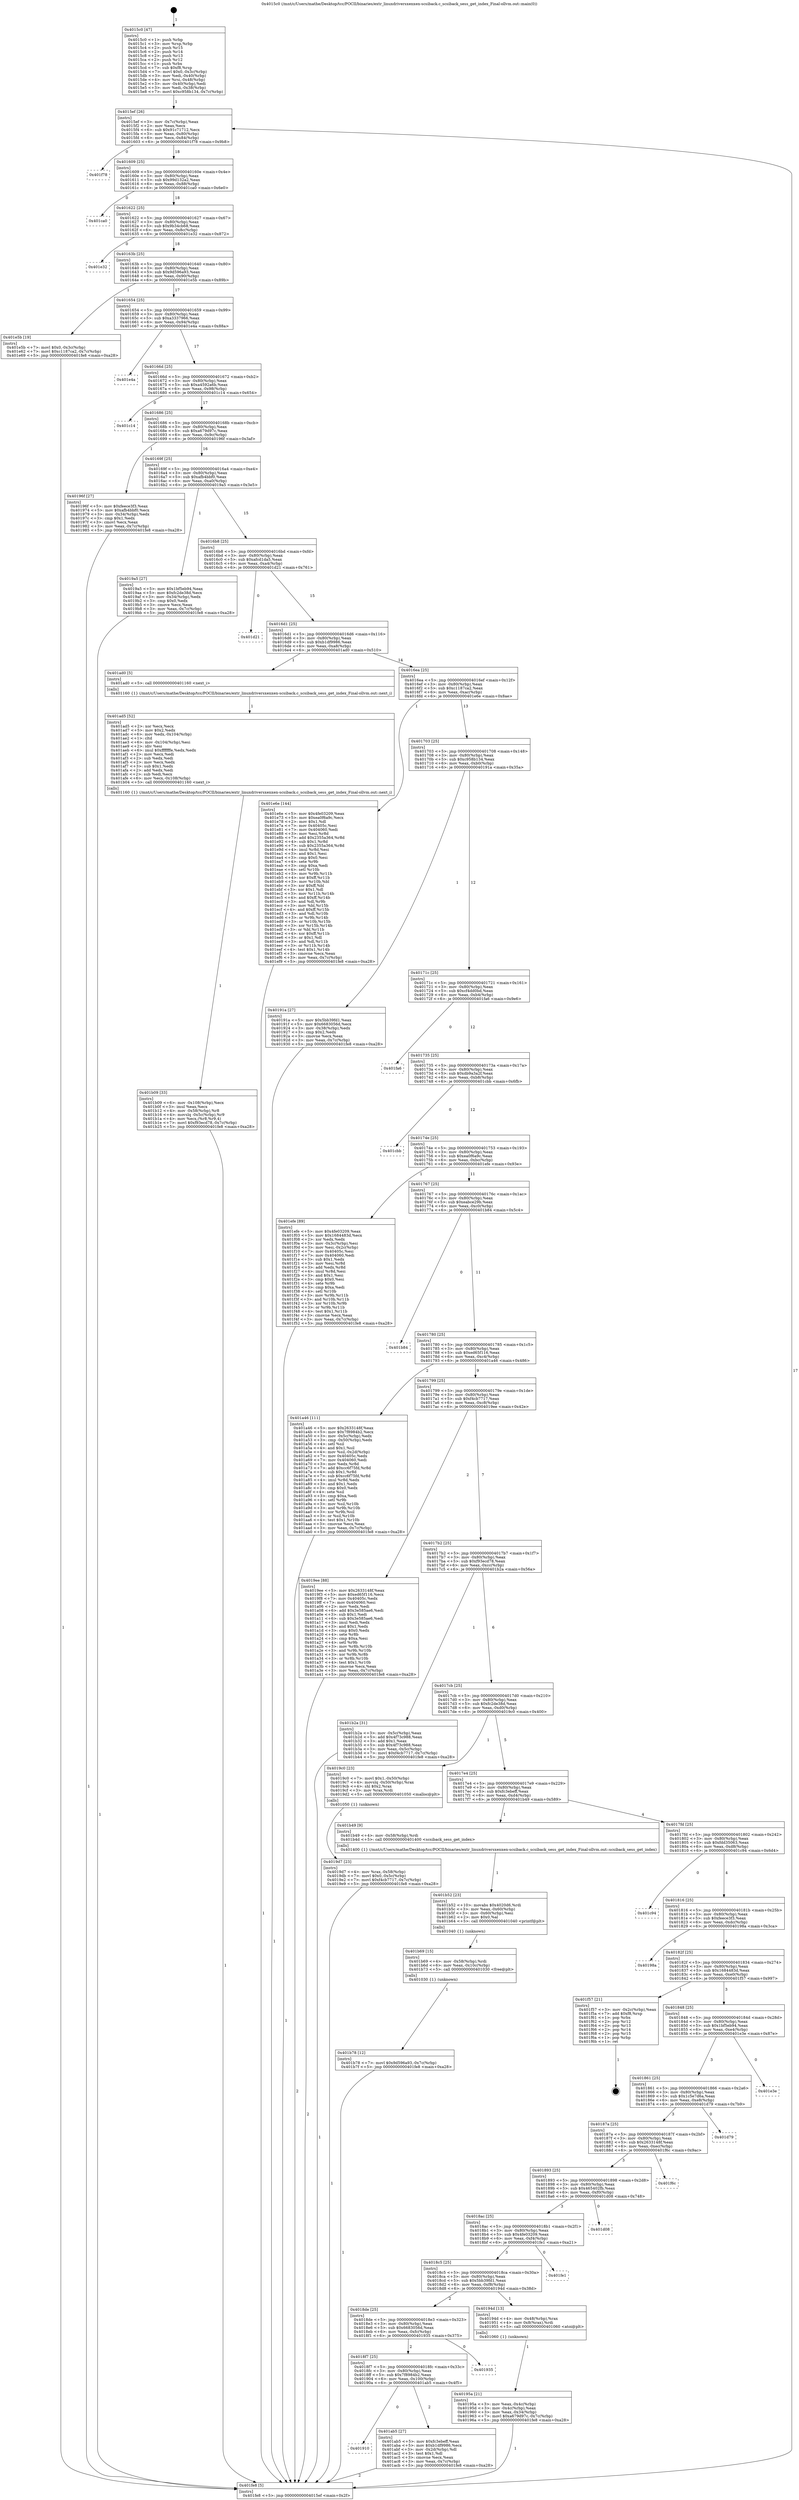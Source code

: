 digraph "0x4015c0" {
  label = "0x4015c0 (/mnt/c/Users/mathe/Desktop/tcc/POCII/binaries/extr_linuxdriversxenxen-scsiback.c_scsiback_sess_get_index_Final-ollvm.out::main(0))"
  labelloc = "t"
  node[shape=record]

  Entry [label="",width=0.3,height=0.3,shape=circle,fillcolor=black,style=filled]
  "0x4015ef" [label="{
     0x4015ef [26]\l
     | [instrs]\l
     &nbsp;&nbsp;0x4015ef \<+3\>: mov -0x7c(%rbp),%eax\l
     &nbsp;&nbsp;0x4015f2 \<+2\>: mov %eax,%ecx\l
     &nbsp;&nbsp;0x4015f4 \<+6\>: sub $0x91c71712,%ecx\l
     &nbsp;&nbsp;0x4015fa \<+3\>: mov %eax,-0x80(%rbp)\l
     &nbsp;&nbsp;0x4015fd \<+6\>: mov %ecx,-0x84(%rbp)\l
     &nbsp;&nbsp;0x401603 \<+6\>: je 0000000000401f78 \<main+0x9b8\>\l
  }"]
  "0x401f78" [label="{
     0x401f78\l
  }", style=dashed]
  "0x401609" [label="{
     0x401609 [25]\l
     | [instrs]\l
     &nbsp;&nbsp;0x401609 \<+5\>: jmp 000000000040160e \<main+0x4e\>\l
     &nbsp;&nbsp;0x40160e \<+3\>: mov -0x80(%rbp),%eax\l
     &nbsp;&nbsp;0x401611 \<+5\>: sub $0x99d132a2,%eax\l
     &nbsp;&nbsp;0x401616 \<+6\>: mov %eax,-0x88(%rbp)\l
     &nbsp;&nbsp;0x40161c \<+6\>: je 0000000000401ca0 \<main+0x6e0\>\l
  }"]
  Exit [label="",width=0.3,height=0.3,shape=circle,fillcolor=black,style=filled,peripheries=2]
  "0x401ca0" [label="{
     0x401ca0\l
  }", style=dashed]
  "0x401622" [label="{
     0x401622 [25]\l
     | [instrs]\l
     &nbsp;&nbsp;0x401622 \<+5\>: jmp 0000000000401627 \<main+0x67\>\l
     &nbsp;&nbsp;0x401627 \<+3\>: mov -0x80(%rbp),%eax\l
     &nbsp;&nbsp;0x40162a \<+5\>: sub $0x9b34cb68,%eax\l
     &nbsp;&nbsp;0x40162f \<+6\>: mov %eax,-0x8c(%rbp)\l
     &nbsp;&nbsp;0x401635 \<+6\>: je 0000000000401e32 \<main+0x872\>\l
  }"]
  "0x401b78" [label="{
     0x401b78 [12]\l
     | [instrs]\l
     &nbsp;&nbsp;0x401b78 \<+7\>: movl $0x9d596a93,-0x7c(%rbp)\l
     &nbsp;&nbsp;0x401b7f \<+5\>: jmp 0000000000401fe8 \<main+0xa28\>\l
  }"]
  "0x401e32" [label="{
     0x401e32\l
  }", style=dashed]
  "0x40163b" [label="{
     0x40163b [25]\l
     | [instrs]\l
     &nbsp;&nbsp;0x40163b \<+5\>: jmp 0000000000401640 \<main+0x80\>\l
     &nbsp;&nbsp;0x401640 \<+3\>: mov -0x80(%rbp),%eax\l
     &nbsp;&nbsp;0x401643 \<+5\>: sub $0x9d596a93,%eax\l
     &nbsp;&nbsp;0x401648 \<+6\>: mov %eax,-0x90(%rbp)\l
     &nbsp;&nbsp;0x40164e \<+6\>: je 0000000000401e5b \<main+0x89b\>\l
  }"]
  "0x401b69" [label="{
     0x401b69 [15]\l
     | [instrs]\l
     &nbsp;&nbsp;0x401b69 \<+4\>: mov -0x58(%rbp),%rdi\l
     &nbsp;&nbsp;0x401b6d \<+6\>: mov %eax,-0x10c(%rbp)\l
     &nbsp;&nbsp;0x401b73 \<+5\>: call 0000000000401030 \<free@plt\>\l
     | [calls]\l
     &nbsp;&nbsp;0x401030 \{1\} (unknown)\l
  }"]
  "0x401e5b" [label="{
     0x401e5b [19]\l
     | [instrs]\l
     &nbsp;&nbsp;0x401e5b \<+7\>: movl $0x0,-0x3c(%rbp)\l
     &nbsp;&nbsp;0x401e62 \<+7\>: movl $0xc1187ca2,-0x7c(%rbp)\l
     &nbsp;&nbsp;0x401e69 \<+5\>: jmp 0000000000401fe8 \<main+0xa28\>\l
  }"]
  "0x401654" [label="{
     0x401654 [25]\l
     | [instrs]\l
     &nbsp;&nbsp;0x401654 \<+5\>: jmp 0000000000401659 \<main+0x99\>\l
     &nbsp;&nbsp;0x401659 \<+3\>: mov -0x80(%rbp),%eax\l
     &nbsp;&nbsp;0x40165c \<+5\>: sub $0xa3337966,%eax\l
     &nbsp;&nbsp;0x401661 \<+6\>: mov %eax,-0x94(%rbp)\l
     &nbsp;&nbsp;0x401667 \<+6\>: je 0000000000401e4a \<main+0x88a\>\l
  }"]
  "0x401b52" [label="{
     0x401b52 [23]\l
     | [instrs]\l
     &nbsp;&nbsp;0x401b52 \<+10\>: movabs $0x4020d6,%rdi\l
     &nbsp;&nbsp;0x401b5c \<+3\>: mov %eax,-0x60(%rbp)\l
     &nbsp;&nbsp;0x401b5f \<+3\>: mov -0x60(%rbp),%esi\l
     &nbsp;&nbsp;0x401b62 \<+2\>: mov $0x0,%al\l
     &nbsp;&nbsp;0x401b64 \<+5\>: call 0000000000401040 \<printf@plt\>\l
     | [calls]\l
     &nbsp;&nbsp;0x401040 \{1\} (unknown)\l
  }"]
  "0x401e4a" [label="{
     0x401e4a\l
  }", style=dashed]
  "0x40166d" [label="{
     0x40166d [25]\l
     | [instrs]\l
     &nbsp;&nbsp;0x40166d \<+5\>: jmp 0000000000401672 \<main+0xb2\>\l
     &nbsp;&nbsp;0x401672 \<+3\>: mov -0x80(%rbp),%eax\l
     &nbsp;&nbsp;0x401675 \<+5\>: sub $0xa4592a6b,%eax\l
     &nbsp;&nbsp;0x40167a \<+6\>: mov %eax,-0x98(%rbp)\l
     &nbsp;&nbsp;0x401680 \<+6\>: je 0000000000401c14 \<main+0x654\>\l
  }"]
  "0x401b09" [label="{
     0x401b09 [33]\l
     | [instrs]\l
     &nbsp;&nbsp;0x401b09 \<+6\>: mov -0x108(%rbp),%ecx\l
     &nbsp;&nbsp;0x401b0f \<+3\>: imul %eax,%ecx\l
     &nbsp;&nbsp;0x401b12 \<+4\>: mov -0x58(%rbp),%r8\l
     &nbsp;&nbsp;0x401b16 \<+4\>: movslq -0x5c(%rbp),%r9\l
     &nbsp;&nbsp;0x401b1a \<+4\>: mov %ecx,(%r8,%r9,4)\l
     &nbsp;&nbsp;0x401b1e \<+7\>: movl $0xf93ecd78,-0x7c(%rbp)\l
     &nbsp;&nbsp;0x401b25 \<+5\>: jmp 0000000000401fe8 \<main+0xa28\>\l
  }"]
  "0x401c14" [label="{
     0x401c14\l
  }", style=dashed]
  "0x401686" [label="{
     0x401686 [25]\l
     | [instrs]\l
     &nbsp;&nbsp;0x401686 \<+5\>: jmp 000000000040168b \<main+0xcb\>\l
     &nbsp;&nbsp;0x40168b \<+3\>: mov -0x80(%rbp),%eax\l
     &nbsp;&nbsp;0x40168e \<+5\>: sub $0xa679d97c,%eax\l
     &nbsp;&nbsp;0x401693 \<+6\>: mov %eax,-0x9c(%rbp)\l
     &nbsp;&nbsp;0x401699 \<+6\>: je 000000000040196f \<main+0x3af\>\l
  }"]
  "0x401ad5" [label="{
     0x401ad5 [52]\l
     | [instrs]\l
     &nbsp;&nbsp;0x401ad5 \<+2\>: xor %ecx,%ecx\l
     &nbsp;&nbsp;0x401ad7 \<+5\>: mov $0x2,%edx\l
     &nbsp;&nbsp;0x401adc \<+6\>: mov %edx,-0x104(%rbp)\l
     &nbsp;&nbsp;0x401ae2 \<+1\>: cltd\l
     &nbsp;&nbsp;0x401ae3 \<+6\>: mov -0x104(%rbp),%esi\l
     &nbsp;&nbsp;0x401ae9 \<+2\>: idiv %esi\l
     &nbsp;&nbsp;0x401aeb \<+6\>: imul $0xfffffffe,%edx,%edx\l
     &nbsp;&nbsp;0x401af1 \<+2\>: mov %ecx,%edi\l
     &nbsp;&nbsp;0x401af3 \<+2\>: sub %edx,%edi\l
     &nbsp;&nbsp;0x401af5 \<+2\>: mov %ecx,%edx\l
     &nbsp;&nbsp;0x401af7 \<+3\>: sub $0x1,%edx\l
     &nbsp;&nbsp;0x401afa \<+2\>: add %edx,%edi\l
     &nbsp;&nbsp;0x401afc \<+2\>: sub %edi,%ecx\l
     &nbsp;&nbsp;0x401afe \<+6\>: mov %ecx,-0x108(%rbp)\l
     &nbsp;&nbsp;0x401b04 \<+5\>: call 0000000000401160 \<next_i\>\l
     | [calls]\l
     &nbsp;&nbsp;0x401160 \{1\} (/mnt/c/Users/mathe/Desktop/tcc/POCII/binaries/extr_linuxdriversxenxen-scsiback.c_scsiback_sess_get_index_Final-ollvm.out::next_i)\l
  }"]
  "0x40196f" [label="{
     0x40196f [27]\l
     | [instrs]\l
     &nbsp;&nbsp;0x40196f \<+5\>: mov $0xfeece3f3,%eax\l
     &nbsp;&nbsp;0x401974 \<+5\>: mov $0xafb4bbf0,%ecx\l
     &nbsp;&nbsp;0x401979 \<+3\>: mov -0x34(%rbp),%edx\l
     &nbsp;&nbsp;0x40197c \<+3\>: cmp $0x1,%edx\l
     &nbsp;&nbsp;0x40197f \<+3\>: cmovl %ecx,%eax\l
     &nbsp;&nbsp;0x401982 \<+3\>: mov %eax,-0x7c(%rbp)\l
     &nbsp;&nbsp;0x401985 \<+5\>: jmp 0000000000401fe8 \<main+0xa28\>\l
  }"]
  "0x40169f" [label="{
     0x40169f [25]\l
     | [instrs]\l
     &nbsp;&nbsp;0x40169f \<+5\>: jmp 00000000004016a4 \<main+0xe4\>\l
     &nbsp;&nbsp;0x4016a4 \<+3\>: mov -0x80(%rbp),%eax\l
     &nbsp;&nbsp;0x4016a7 \<+5\>: sub $0xafb4bbf0,%eax\l
     &nbsp;&nbsp;0x4016ac \<+6\>: mov %eax,-0xa0(%rbp)\l
     &nbsp;&nbsp;0x4016b2 \<+6\>: je 00000000004019a5 \<main+0x3e5\>\l
  }"]
  "0x401910" [label="{
     0x401910\l
  }", style=dashed]
  "0x4019a5" [label="{
     0x4019a5 [27]\l
     | [instrs]\l
     &nbsp;&nbsp;0x4019a5 \<+5\>: mov $0x1bf5eb94,%eax\l
     &nbsp;&nbsp;0x4019aa \<+5\>: mov $0xfc2de38d,%ecx\l
     &nbsp;&nbsp;0x4019af \<+3\>: mov -0x34(%rbp),%edx\l
     &nbsp;&nbsp;0x4019b2 \<+3\>: cmp $0x0,%edx\l
     &nbsp;&nbsp;0x4019b5 \<+3\>: cmove %ecx,%eax\l
     &nbsp;&nbsp;0x4019b8 \<+3\>: mov %eax,-0x7c(%rbp)\l
     &nbsp;&nbsp;0x4019bb \<+5\>: jmp 0000000000401fe8 \<main+0xa28\>\l
  }"]
  "0x4016b8" [label="{
     0x4016b8 [25]\l
     | [instrs]\l
     &nbsp;&nbsp;0x4016b8 \<+5\>: jmp 00000000004016bd \<main+0xfd\>\l
     &nbsp;&nbsp;0x4016bd \<+3\>: mov -0x80(%rbp),%eax\l
     &nbsp;&nbsp;0x4016c0 \<+5\>: sub $0xafcd1da5,%eax\l
     &nbsp;&nbsp;0x4016c5 \<+6\>: mov %eax,-0xa4(%rbp)\l
     &nbsp;&nbsp;0x4016cb \<+6\>: je 0000000000401d21 \<main+0x761\>\l
  }"]
  "0x401ab5" [label="{
     0x401ab5 [27]\l
     | [instrs]\l
     &nbsp;&nbsp;0x401ab5 \<+5\>: mov $0xfc3ebeff,%eax\l
     &nbsp;&nbsp;0x401aba \<+5\>: mov $0xb1df9986,%ecx\l
     &nbsp;&nbsp;0x401abf \<+3\>: mov -0x2d(%rbp),%dl\l
     &nbsp;&nbsp;0x401ac2 \<+3\>: test $0x1,%dl\l
     &nbsp;&nbsp;0x401ac5 \<+3\>: cmovne %ecx,%eax\l
     &nbsp;&nbsp;0x401ac8 \<+3\>: mov %eax,-0x7c(%rbp)\l
     &nbsp;&nbsp;0x401acb \<+5\>: jmp 0000000000401fe8 \<main+0xa28\>\l
  }"]
  "0x401d21" [label="{
     0x401d21\l
  }", style=dashed]
  "0x4016d1" [label="{
     0x4016d1 [25]\l
     | [instrs]\l
     &nbsp;&nbsp;0x4016d1 \<+5\>: jmp 00000000004016d6 \<main+0x116\>\l
     &nbsp;&nbsp;0x4016d6 \<+3\>: mov -0x80(%rbp),%eax\l
     &nbsp;&nbsp;0x4016d9 \<+5\>: sub $0xb1df9986,%eax\l
     &nbsp;&nbsp;0x4016de \<+6\>: mov %eax,-0xa8(%rbp)\l
     &nbsp;&nbsp;0x4016e4 \<+6\>: je 0000000000401ad0 \<main+0x510\>\l
  }"]
  "0x4018f7" [label="{
     0x4018f7 [25]\l
     | [instrs]\l
     &nbsp;&nbsp;0x4018f7 \<+5\>: jmp 00000000004018fc \<main+0x33c\>\l
     &nbsp;&nbsp;0x4018fc \<+3\>: mov -0x80(%rbp),%eax\l
     &nbsp;&nbsp;0x4018ff \<+5\>: sub $0x7f8984b2,%eax\l
     &nbsp;&nbsp;0x401904 \<+6\>: mov %eax,-0x100(%rbp)\l
     &nbsp;&nbsp;0x40190a \<+6\>: je 0000000000401ab5 \<main+0x4f5\>\l
  }"]
  "0x401ad0" [label="{
     0x401ad0 [5]\l
     | [instrs]\l
     &nbsp;&nbsp;0x401ad0 \<+5\>: call 0000000000401160 \<next_i\>\l
     | [calls]\l
     &nbsp;&nbsp;0x401160 \{1\} (/mnt/c/Users/mathe/Desktop/tcc/POCII/binaries/extr_linuxdriversxenxen-scsiback.c_scsiback_sess_get_index_Final-ollvm.out::next_i)\l
  }"]
  "0x4016ea" [label="{
     0x4016ea [25]\l
     | [instrs]\l
     &nbsp;&nbsp;0x4016ea \<+5\>: jmp 00000000004016ef \<main+0x12f\>\l
     &nbsp;&nbsp;0x4016ef \<+3\>: mov -0x80(%rbp),%eax\l
     &nbsp;&nbsp;0x4016f2 \<+5\>: sub $0xc1187ca2,%eax\l
     &nbsp;&nbsp;0x4016f7 \<+6\>: mov %eax,-0xac(%rbp)\l
     &nbsp;&nbsp;0x4016fd \<+6\>: je 0000000000401e6e \<main+0x8ae\>\l
  }"]
  "0x401935" [label="{
     0x401935\l
  }", style=dashed]
  "0x401e6e" [label="{
     0x401e6e [144]\l
     | [instrs]\l
     &nbsp;&nbsp;0x401e6e \<+5\>: mov $0x4fe03209,%eax\l
     &nbsp;&nbsp;0x401e73 \<+5\>: mov $0xea0f6a9c,%ecx\l
     &nbsp;&nbsp;0x401e78 \<+2\>: mov $0x1,%dl\l
     &nbsp;&nbsp;0x401e7a \<+7\>: mov 0x40405c,%esi\l
     &nbsp;&nbsp;0x401e81 \<+7\>: mov 0x404060,%edi\l
     &nbsp;&nbsp;0x401e88 \<+3\>: mov %esi,%r8d\l
     &nbsp;&nbsp;0x401e8b \<+7\>: add $0x2355a364,%r8d\l
     &nbsp;&nbsp;0x401e92 \<+4\>: sub $0x1,%r8d\l
     &nbsp;&nbsp;0x401e96 \<+7\>: sub $0x2355a364,%r8d\l
     &nbsp;&nbsp;0x401e9d \<+4\>: imul %r8d,%esi\l
     &nbsp;&nbsp;0x401ea1 \<+3\>: and $0x1,%esi\l
     &nbsp;&nbsp;0x401ea4 \<+3\>: cmp $0x0,%esi\l
     &nbsp;&nbsp;0x401ea7 \<+4\>: sete %r9b\l
     &nbsp;&nbsp;0x401eab \<+3\>: cmp $0xa,%edi\l
     &nbsp;&nbsp;0x401eae \<+4\>: setl %r10b\l
     &nbsp;&nbsp;0x401eb2 \<+3\>: mov %r9b,%r11b\l
     &nbsp;&nbsp;0x401eb5 \<+4\>: xor $0xff,%r11b\l
     &nbsp;&nbsp;0x401eb9 \<+3\>: mov %r10b,%bl\l
     &nbsp;&nbsp;0x401ebc \<+3\>: xor $0xff,%bl\l
     &nbsp;&nbsp;0x401ebf \<+3\>: xor $0x1,%dl\l
     &nbsp;&nbsp;0x401ec2 \<+3\>: mov %r11b,%r14b\l
     &nbsp;&nbsp;0x401ec5 \<+4\>: and $0xff,%r14b\l
     &nbsp;&nbsp;0x401ec9 \<+3\>: and %dl,%r9b\l
     &nbsp;&nbsp;0x401ecc \<+3\>: mov %bl,%r15b\l
     &nbsp;&nbsp;0x401ecf \<+4\>: and $0xff,%r15b\l
     &nbsp;&nbsp;0x401ed3 \<+3\>: and %dl,%r10b\l
     &nbsp;&nbsp;0x401ed6 \<+3\>: or %r9b,%r14b\l
     &nbsp;&nbsp;0x401ed9 \<+3\>: or %r10b,%r15b\l
     &nbsp;&nbsp;0x401edc \<+3\>: xor %r15b,%r14b\l
     &nbsp;&nbsp;0x401edf \<+3\>: or %bl,%r11b\l
     &nbsp;&nbsp;0x401ee2 \<+4\>: xor $0xff,%r11b\l
     &nbsp;&nbsp;0x401ee6 \<+3\>: or $0x1,%dl\l
     &nbsp;&nbsp;0x401ee9 \<+3\>: and %dl,%r11b\l
     &nbsp;&nbsp;0x401eec \<+3\>: or %r11b,%r14b\l
     &nbsp;&nbsp;0x401eef \<+4\>: test $0x1,%r14b\l
     &nbsp;&nbsp;0x401ef3 \<+3\>: cmovne %ecx,%eax\l
     &nbsp;&nbsp;0x401ef6 \<+3\>: mov %eax,-0x7c(%rbp)\l
     &nbsp;&nbsp;0x401ef9 \<+5\>: jmp 0000000000401fe8 \<main+0xa28\>\l
  }"]
  "0x401703" [label="{
     0x401703 [25]\l
     | [instrs]\l
     &nbsp;&nbsp;0x401703 \<+5\>: jmp 0000000000401708 \<main+0x148\>\l
     &nbsp;&nbsp;0x401708 \<+3\>: mov -0x80(%rbp),%eax\l
     &nbsp;&nbsp;0x40170b \<+5\>: sub $0xc958b134,%eax\l
     &nbsp;&nbsp;0x401710 \<+6\>: mov %eax,-0xb0(%rbp)\l
     &nbsp;&nbsp;0x401716 \<+6\>: je 000000000040191a \<main+0x35a\>\l
  }"]
  "0x4019d7" [label="{
     0x4019d7 [23]\l
     | [instrs]\l
     &nbsp;&nbsp;0x4019d7 \<+4\>: mov %rax,-0x58(%rbp)\l
     &nbsp;&nbsp;0x4019db \<+7\>: movl $0x0,-0x5c(%rbp)\l
     &nbsp;&nbsp;0x4019e2 \<+7\>: movl $0xf4cb7717,-0x7c(%rbp)\l
     &nbsp;&nbsp;0x4019e9 \<+5\>: jmp 0000000000401fe8 \<main+0xa28\>\l
  }"]
  "0x40191a" [label="{
     0x40191a [27]\l
     | [instrs]\l
     &nbsp;&nbsp;0x40191a \<+5\>: mov $0x5bb39fd1,%eax\l
     &nbsp;&nbsp;0x40191f \<+5\>: mov $0x6683056d,%ecx\l
     &nbsp;&nbsp;0x401924 \<+3\>: mov -0x38(%rbp),%edx\l
     &nbsp;&nbsp;0x401927 \<+3\>: cmp $0x2,%edx\l
     &nbsp;&nbsp;0x40192a \<+3\>: cmovne %ecx,%eax\l
     &nbsp;&nbsp;0x40192d \<+3\>: mov %eax,-0x7c(%rbp)\l
     &nbsp;&nbsp;0x401930 \<+5\>: jmp 0000000000401fe8 \<main+0xa28\>\l
  }"]
  "0x40171c" [label="{
     0x40171c [25]\l
     | [instrs]\l
     &nbsp;&nbsp;0x40171c \<+5\>: jmp 0000000000401721 \<main+0x161\>\l
     &nbsp;&nbsp;0x401721 \<+3\>: mov -0x80(%rbp),%eax\l
     &nbsp;&nbsp;0x401724 \<+5\>: sub $0xcf4dd0bd,%eax\l
     &nbsp;&nbsp;0x401729 \<+6\>: mov %eax,-0xb4(%rbp)\l
     &nbsp;&nbsp;0x40172f \<+6\>: je 0000000000401fa6 \<main+0x9e6\>\l
  }"]
  "0x401fe8" [label="{
     0x401fe8 [5]\l
     | [instrs]\l
     &nbsp;&nbsp;0x401fe8 \<+5\>: jmp 00000000004015ef \<main+0x2f\>\l
  }"]
  "0x4015c0" [label="{
     0x4015c0 [47]\l
     | [instrs]\l
     &nbsp;&nbsp;0x4015c0 \<+1\>: push %rbp\l
     &nbsp;&nbsp;0x4015c1 \<+3\>: mov %rsp,%rbp\l
     &nbsp;&nbsp;0x4015c4 \<+2\>: push %r15\l
     &nbsp;&nbsp;0x4015c6 \<+2\>: push %r14\l
     &nbsp;&nbsp;0x4015c8 \<+2\>: push %r13\l
     &nbsp;&nbsp;0x4015ca \<+2\>: push %r12\l
     &nbsp;&nbsp;0x4015cc \<+1\>: push %rbx\l
     &nbsp;&nbsp;0x4015cd \<+7\>: sub $0xf8,%rsp\l
     &nbsp;&nbsp;0x4015d4 \<+7\>: movl $0x0,-0x3c(%rbp)\l
     &nbsp;&nbsp;0x4015db \<+3\>: mov %edi,-0x40(%rbp)\l
     &nbsp;&nbsp;0x4015de \<+4\>: mov %rsi,-0x48(%rbp)\l
     &nbsp;&nbsp;0x4015e2 \<+3\>: mov -0x40(%rbp),%edi\l
     &nbsp;&nbsp;0x4015e5 \<+3\>: mov %edi,-0x38(%rbp)\l
     &nbsp;&nbsp;0x4015e8 \<+7\>: movl $0xc958b134,-0x7c(%rbp)\l
  }"]
  "0x40195a" [label="{
     0x40195a [21]\l
     | [instrs]\l
     &nbsp;&nbsp;0x40195a \<+3\>: mov %eax,-0x4c(%rbp)\l
     &nbsp;&nbsp;0x40195d \<+3\>: mov -0x4c(%rbp),%eax\l
     &nbsp;&nbsp;0x401960 \<+3\>: mov %eax,-0x34(%rbp)\l
     &nbsp;&nbsp;0x401963 \<+7\>: movl $0xa679d97c,-0x7c(%rbp)\l
     &nbsp;&nbsp;0x40196a \<+5\>: jmp 0000000000401fe8 \<main+0xa28\>\l
  }"]
  "0x401fa6" [label="{
     0x401fa6\l
  }", style=dashed]
  "0x401735" [label="{
     0x401735 [25]\l
     | [instrs]\l
     &nbsp;&nbsp;0x401735 \<+5\>: jmp 000000000040173a \<main+0x17a\>\l
     &nbsp;&nbsp;0x40173a \<+3\>: mov -0x80(%rbp),%eax\l
     &nbsp;&nbsp;0x40173d \<+5\>: sub $0xdb9a3a2f,%eax\l
     &nbsp;&nbsp;0x401742 \<+6\>: mov %eax,-0xb8(%rbp)\l
     &nbsp;&nbsp;0x401748 \<+6\>: je 0000000000401cbb \<main+0x6fb\>\l
  }"]
  "0x4018de" [label="{
     0x4018de [25]\l
     | [instrs]\l
     &nbsp;&nbsp;0x4018de \<+5\>: jmp 00000000004018e3 \<main+0x323\>\l
     &nbsp;&nbsp;0x4018e3 \<+3\>: mov -0x80(%rbp),%eax\l
     &nbsp;&nbsp;0x4018e6 \<+5\>: sub $0x6683056d,%eax\l
     &nbsp;&nbsp;0x4018eb \<+6\>: mov %eax,-0xfc(%rbp)\l
     &nbsp;&nbsp;0x4018f1 \<+6\>: je 0000000000401935 \<main+0x375\>\l
  }"]
  "0x401cbb" [label="{
     0x401cbb\l
  }", style=dashed]
  "0x40174e" [label="{
     0x40174e [25]\l
     | [instrs]\l
     &nbsp;&nbsp;0x40174e \<+5\>: jmp 0000000000401753 \<main+0x193\>\l
     &nbsp;&nbsp;0x401753 \<+3\>: mov -0x80(%rbp),%eax\l
     &nbsp;&nbsp;0x401756 \<+5\>: sub $0xea0f6a9c,%eax\l
     &nbsp;&nbsp;0x40175b \<+6\>: mov %eax,-0xbc(%rbp)\l
     &nbsp;&nbsp;0x401761 \<+6\>: je 0000000000401efe \<main+0x93e\>\l
  }"]
  "0x40194d" [label="{
     0x40194d [13]\l
     | [instrs]\l
     &nbsp;&nbsp;0x40194d \<+4\>: mov -0x48(%rbp),%rax\l
     &nbsp;&nbsp;0x401951 \<+4\>: mov 0x8(%rax),%rdi\l
     &nbsp;&nbsp;0x401955 \<+5\>: call 0000000000401060 \<atoi@plt\>\l
     | [calls]\l
     &nbsp;&nbsp;0x401060 \{1\} (unknown)\l
  }"]
  "0x401efe" [label="{
     0x401efe [89]\l
     | [instrs]\l
     &nbsp;&nbsp;0x401efe \<+5\>: mov $0x4fe03209,%eax\l
     &nbsp;&nbsp;0x401f03 \<+5\>: mov $0x1684483d,%ecx\l
     &nbsp;&nbsp;0x401f08 \<+2\>: xor %edx,%edx\l
     &nbsp;&nbsp;0x401f0a \<+3\>: mov -0x3c(%rbp),%esi\l
     &nbsp;&nbsp;0x401f0d \<+3\>: mov %esi,-0x2c(%rbp)\l
     &nbsp;&nbsp;0x401f10 \<+7\>: mov 0x40405c,%esi\l
     &nbsp;&nbsp;0x401f17 \<+7\>: mov 0x404060,%edi\l
     &nbsp;&nbsp;0x401f1e \<+3\>: sub $0x1,%edx\l
     &nbsp;&nbsp;0x401f21 \<+3\>: mov %esi,%r8d\l
     &nbsp;&nbsp;0x401f24 \<+3\>: add %edx,%r8d\l
     &nbsp;&nbsp;0x401f27 \<+4\>: imul %r8d,%esi\l
     &nbsp;&nbsp;0x401f2b \<+3\>: and $0x1,%esi\l
     &nbsp;&nbsp;0x401f2e \<+3\>: cmp $0x0,%esi\l
     &nbsp;&nbsp;0x401f31 \<+4\>: sete %r9b\l
     &nbsp;&nbsp;0x401f35 \<+3\>: cmp $0xa,%edi\l
     &nbsp;&nbsp;0x401f38 \<+4\>: setl %r10b\l
     &nbsp;&nbsp;0x401f3c \<+3\>: mov %r9b,%r11b\l
     &nbsp;&nbsp;0x401f3f \<+3\>: and %r10b,%r11b\l
     &nbsp;&nbsp;0x401f42 \<+3\>: xor %r10b,%r9b\l
     &nbsp;&nbsp;0x401f45 \<+3\>: or %r9b,%r11b\l
     &nbsp;&nbsp;0x401f48 \<+4\>: test $0x1,%r11b\l
     &nbsp;&nbsp;0x401f4c \<+3\>: cmovne %ecx,%eax\l
     &nbsp;&nbsp;0x401f4f \<+3\>: mov %eax,-0x7c(%rbp)\l
     &nbsp;&nbsp;0x401f52 \<+5\>: jmp 0000000000401fe8 \<main+0xa28\>\l
  }"]
  "0x401767" [label="{
     0x401767 [25]\l
     | [instrs]\l
     &nbsp;&nbsp;0x401767 \<+5\>: jmp 000000000040176c \<main+0x1ac\>\l
     &nbsp;&nbsp;0x40176c \<+3\>: mov -0x80(%rbp),%eax\l
     &nbsp;&nbsp;0x40176f \<+5\>: sub $0xeabce29b,%eax\l
     &nbsp;&nbsp;0x401774 \<+6\>: mov %eax,-0xc0(%rbp)\l
     &nbsp;&nbsp;0x40177a \<+6\>: je 0000000000401b84 \<main+0x5c4\>\l
  }"]
  "0x4018c5" [label="{
     0x4018c5 [25]\l
     | [instrs]\l
     &nbsp;&nbsp;0x4018c5 \<+5\>: jmp 00000000004018ca \<main+0x30a\>\l
     &nbsp;&nbsp;0x4018ca \<+3\>: mov -0x80(%rbp),%eax\l
     &nbsp;&nbsp;0x4018cd \<+5\>: sub $0x5bb39fd1,%eax\l
     &nbsp;&nbsp;0x4018d2 \<+6\>: mov %eax,-0xf8(%rbp)\l
     &nbsp;&nbsp;0x4018d8 \<+6\>: je 000000000040194d \<main+0x38d\>\l
  }"]
  "0x401b84" [label="{
     0x401b84\l
  }", style=dashed]
  "0x401780" [label="{
     0x401780 [25]\l
     | [instrs]\l
     &nbsp;&nbsp;0x401780 \<+5\>: jmp 0000000000401785 \<main+0x1c5\>\l
     &nbsp;&nbsp;0x401785 \<+3\>: mov -0x80(%rbp),%eax\l
     &nbsp;&nbsp;0x401788 \<+5\>: sub $0xed65f116,%eax\l
     &nbsp;&nbsp;0x40178d \<+6\>: mov %eax,-0xc4(%rbp)\l
     &nbsp;&nbsp;0x401793 \<+6\>: je 0000000000401a46 \<main+0x486\>\l
  }"]
  "0x401fe1" [label="{
     0x401fe1\l
  }", style=dashed]
  "0x401a46" [label="{
     0x401a46 [111]\l
     | [instrs]\l
     &nbsp;&nbsp;0x401a46 \<+5\>: mov $0x2633148f,%eax\l
     &nbsp;&nbsp;0x401a4b \<+5\>: mov $0x7f8984b2,%ecx\l
     &nbsp;&nbsp;0x401a50 \<+3\>: mov -0x5c(%rbp),%edx\l
     &nbsp;&nbsp;0x401a53 \<+3\>: cmp -0x50(%rbp),%edx\l
     &nbsp;&nbsp;0x401a56 \<+4\>: setl %sil\l
     &nbsp;&nbsp;0x401a5a \<+4\>: and $0x1,%sil\l
     &nbsp;&nbsp;0x401a5e \<+4\>: mov %sil,-0x2d(%rbp)\l
     &nbsp;&nbsp;0x401a62 \<+7\>: mov 0x40405c,%edx\l
     &nbsp;&nbsp;0x401a69 \<+7\>: mov 0x404060,%edi\l
     &nbsp;&nbsp;0x401a70 \<+3\>: mov %edx,%r8d\l
     &nbsp;&nbsp;0x401a73 \<+7\>: add $0xcc6f75fd,%r8d\l
     &nbsp;&nbsp;0x401a7a \<+4\>: sub $0x1,%r8d\l
     &nbsp;&nbsp;0x401a7e \<+7\>: sub $0xcc6f75fd,%r8d\l
     &nbsp;&nbsp;0x401a85 \<+4\>: imul %r8d,%edx\l
     &nbsp;&nbsp;0x401a89 \<+3\>: and $0x1,%edx\l
     &nbsp;&nbsp;0x401a8c \<+3\>: cmp $0x0,%edx\l
     &nbsp;&nbsp;0x401a8f \<+4\>: sete %sil\l
     &nbsp;&nbsp;0x401a93 \<+3\>: cmp $0xa,%edi\l
     &nbsp;&nbsp;0x401a96 \<+4\>: setl %r9b\l
     &nbsp;&nbsp;0x401a9a \<+3\>: mov %sil,%r10b\l
     &nbsp;&nbsp;0x401a9d \<+3\>: and %r9b,%r10b\l
     &nbsp;&nbsp;0x401aa0 \<+3\>: xor %r9b,%sil\l
     &nbsp;&nbsp;0x401aa3 \<+3\>: or %sil,%r10b\l
     &nbsp;&nbsp;0x401aa6 \<+4\>: test $0x1,%r10b\l
     &nbsp;&nbsp;0x401aaa \<+3\>: cmovne %ecx,%eax\l
     &nbsp;&nbsp;0x401aad \<+3\>: mov %eax,-0x7c(%rbp)\l
     &nbsp;&nbsp;0x401ab0 \<+5\>: jmp 0000000000401fe8 \<main+0xa28\>\l
  }"]
  "0x401799" [label="{
     0x401799 [25]\l
     | [instrs]\l
     &nbsp;&nbsp;0x401799 \<+5\>: jmp 000000000040179e \<main+0x1de\>\l
     &nbsp;&nbsp;0x40179e \<+3\>: mov -0x80(%rbp),%eax\l
     &nbsp;&nbsp;0x4017a1 \<+5\>: sub $0xf4cb7717,%eax\l
     &nbsp;&nbsp;0x4017a6 \<+6\>: mov %eax,-0xc8(%rbp)\l
     &nbsp;&nbsp;0x4017ac \<+6\>: je 00000000004019ee \<main+0x42e\>\l
  }"]
  "0x4018ac" [label="{
     0x4018ac [25]\l
     | [instrs]\l
     &nbsp;&nbsp;0x4018ac \<+5\>: jmp 00000000004018b1 \<main+0x2f1\>\l
     &nbsp;&nbsp;0x4018b1 \<+3\>: mov -0x80(%rbp),%eax\l
     &nbsp;&nbsp;0x4018b4 \<+5\>: sub $0x4fe03209,%eax\l
     &nbsp;&nbsp;0x4018b9 \<+6\>: mov %eax,-0xf4(%rbp)\l
     &nbsp;&nbsp;0x4018bf \<+6\>: je 0000000000401fe1 \<main+0xa21\>\l
  }"]
  "0x4019ee" [label="{
     0x4019ee [88]\l
     | [instrs]\l
     &nbsp;&nbsp;0x4019ee \<+5\>: mov $0x2633148f,%eax\l
     &nbsp;&nbsp;0x4019f3 \<+5\>: mov $0xed65f116,%ecx\l
     &nbsp;&nbsp;0x4019f8 \<+7\>: mov 0x40405c,%edx\l
     &nbsp;&nbsp;0x4019ff \<+7\>: mov 0x404060,%esi\l
     &nbsp;&nbsp;0x401a06 \<+2\>: mov %edx,%edi\l
     &nbsp;&nbsp;0x401a08 \<+6\>: add $0x3e585ae6,%edi\l
     &nbsp;&nbsp;0x401a0e \<+3\>: sub $0x1,%edi\l
     &nbsp;&nbsp;0x401a11 \<+6\>: sub $0x3e585ae6,%edi\l
     &nbsp;&nbsp;0x401a17 \<+3\>: imul %edi,%edx\l
     &nbsp;&nbsp;0x401a1a \<+3\>: and $0x1,%edx\l
     &nbsp;&nbsp;0x401a1d \<+3\>: cmp $0x0,%edx\l
     &nbsp;&nbsp;0x401a20 \<+4\>: sete %r8b\l
     &nbsp;&nbsp;0x401a24 \<+3\>: cmp $0xa,%esi\l
     &nbsp;&nbsp;0x401a27 \<+4\>: setl %r9b\l
     &nbsp;&nbsp;0x401a2b \<+3\>: mov %r8b,%r10b\l
     &nbsp;&nbsp;0x401a2e \<+3\>: and %r9b,%r10b\l
     &nbsp;&nbsp;0x401a31 \<+3\>: xor %r9b,%r8b\l
     &nbsp;&nbsp;0x401a34 \<+3\>: or %r8b,%r10b\l
     &nbsp;&nbsp;0x401a37 \<+4\>: test $0x1,%r10b\l
     &nbsp;&nbsp;0x401a3b \<+3\>: cmovne %ecx,%eax\l
     &nbsp;&nbsp;0x401a3e \<+3\>: mov %eax,-0x7c(%rbp)\l
     &nbsp;&nbsp;0x401a41 \<+5\>: jmp 0000000000401fe8 \<main+0xa28\>\l
  }"]
  "0x4017b2" [label="{
     0x4017b2 [25]\l
     | [instrs]\l
     &nbsp;&nbsp;0x4017b2 \<+5\>: jmp 00000000004017b7 \<main+0x1f7\>\l
     &nbsp;&nbsp;0x4017b7 \<+3\>: mov -0x80(%rbp),%eax\l
     &nbsp;&nbsp;0x4017ba \<+5\>: sub $0xf93ecd78,%eax\l
     &nbsp;&nbsp;0x4017bf \<+6\>: mov %eax,-0xcc(%rbp)\l
     &nbsp;&nbsp;0x4017c5 \<+6\>: je 0000000000401b2a \<main+0x56a\>\l
  }"]
  "0x401d08" [label="{
     0x401d08\l
  }", style=dashed]
  "0x401b2a" [label="{
     0x401b2a [31]\l
     | [instrs]\l
     &nbsp;&nbsp;0x401b2a \<+3\>: mov -0x5c(%rbp),%eax\l
     &nbsp;&nbsp;0x401b2d \<+5\>: add $0x4f73c988,%eax\l
     &nbsp;&nbsp;0x401b32 \<+3\>: add $0x1,%eax\l
     &nbsp;&nbsp;0x401b35 \<+5\>: sub $0x4f73c988,%eax\l
     &nbsp;&nbsp;0x401b3a \<+3\>: mov %eax,-0x5c(%rbp)\l
     &nbsp;&nbsp;0x401b3d \<+7\>: movl $0xf4cb7717,-0x7c(%rbp)\l
     &nbsp;&nbsp;0x401b44 \<+5\>: jmp 0000000000401fe8 \<main+0xa28\>\l
  }"]
  "0x4017cb" [label="{
     0x4017cb [25]\l
     | [instrs]\l
     &nbsp;&nbsp;0x4017cb \<+5\>: jmp 00000000004017d0 \<main+0x210\>\l
     &nbsp;&nbsp;0x4017d0 \<+3\>: mov -0x80(%rbp),%eax\l
     &nbsp;&nbsp;0x4017d3 \<+5\>: sub $0xfc2de38d,%eax\l
     &nbsp;&nbsp;0x4017d8 \<+6\>: mov %eax,-0xd0(%rbp)\l
     &nbsp;&nbsp;0x4017de \<+6\>: je 00000000004019c0 \<main+0x400\>\l
  }"]
  "0x401893" [label="{
     0x401893 [25]\l
     | [instrs]\l
     &nbsp;&nbsp;0x401893 \<+5\>: jmp 0000000000401898 \<main+0x2d8\>\l
     &nbsp;&nbsp;0x401898 \<+3\>: mov -0x80(%rbp),%eax\l
     &nbsp;&nbsp;0x40189b \<+5\>: sub $0x465402fb,%eax\l
     &nbsp;&nbsp;0x4018a0 \<+6\>: mov %eax,-0xf0(%rbp)\l
     &nbsp;&nbsp;0x4018a6 \<+6\>: je 0000000000401d08 \<main+0x748\>\l
  }"]
  "0x4019c0" [label="{
     0x4019c0 [23]\l
     | [instrs]\l
     &nbsp;&nbsp;0x4019c0 \<+7\>: movl $0x1,-0x50(%rbp)\l
     &nbsp;&nbsp;0x4019c7 \<+4\>: movslq -0x50(%rbp),%rax\l
     &nbsp;&nbsp;0x4019cb \<+4\>: shl $0x2,%rax\l
     &nbsp;&nbsp;0x4019cf \<+3\>: mov %rax,%rdi\l
     &nbsp;&nbsp;0x4019d2 \<+5\>: call 0000000000401050 \<malloc@plt\>\l
     | [calls]\l
     &nbsp;&nbsp;0x401050 \{1\} (unknown)\l
  }"]
  "0x4017e4" [label="{
     0x4017e4 [25]\l
     | [instrs]\l
     &nbsp;&nbsp;0x4017e4 \<+5\>: jmp 00000000004017e9 \<main+0x229\>\l
     &nbsp;&nbsp;0x4017e9 \<+3\>: mov -0x80(%rbp),%eax\l
     &nbsp;&nbsp;0x4017ec \<+5\>: sub $0xfc3ebeff,%eax\l
     &nbsp;&nbsp;0x4017f1 \<+6\>: mov %eax,-0xd4(%rbp)\l
     &nbsp;&nbsp;0x4017f7 \<+6\>: je 0000000000401b49 \<main+0x589\>\l
  }"]
  "0x401f6c" [label="{
     0x401f6c\l
  }", style=dashed]
  "0x401b49" [label="{
     0x401b49 [9]\l
     | [instrs]\l
     &nbsp;&nbsp;0x401b49 \<+4\>: mov -0x58(%rbp),%rdi\l
     &nbsp;&nbsp;0x401b4d \<+5\>: call 0000000000401400 \<scsiback_sess_get_index\>\l
     | [calls]\l
     &nbsp;&nbsp;0x401400 \{1\} (/mnt/c/Users/mathe/Desktop/tcc/POCII/binaries/extr_linuxdriversxenxen-scsiback.c_scsiback_sess_get_index_Final-ollvm.out::scsiback_sess_get_index)\l
  }"]
  "0x4017fd" [label="{
     0x4017fd [25]\l
     | [instrs]\l
     &nbsp;&nbsp;0x4017fd \<+5\>: jmp 0000000000401802 \<main+0x242\>\l
     &nbsp;&nbsp;0x401802 \<+3\>: mov -0x80(%rbp),%eax\l
     &nbsp;&nbsp;0x401805 \<+5\>: sub $0xfdd35063,%eax\l
     &nbsp;&nbsp;0x40180a \<+6\>: mov %eax,-0xd8(%rbp)\l
     &nbsp;&nbsp;0x401810 \<+6\>: je 0000000000401c94 \<main+0x6d4\>\l
  }"]
  "0x40187a" [label="{
     0x40187a [25]\l
     | [instrs]\l
     &nbsp;&nbsp;0x40187a \<+5\>: jmp 000000000040187f \<main+0x2bf\>\l
     &nbsp;&nbsp;0x40187f \<+3\>: mov -0x80(%rbp),%eax\l
     &nbsp;&nbsp;0x401882 \<+5\>: sub $0x2633148f,%eax\l
     &nbsp;&nbsp;0x401887 \<+6\>: mov %eax,-0xec(%rbp)\l
     &nbsp;&nbsp;0x40188d \<+6\>: je 0000000000401f6c \<main+0x9ac\>\l
  }"]
  "0x401c94" [label="{
     0x401c94\l
  }", style=dashed]
  "0x401816" [label="{
     0x401816 [25]\l
     | [instrs]\l
     &nbsp;&nbsp;0x401816 \<+5\>: jmp 000000000040181b \<main+0x25b\>\l
     &nbsp;&nbsp;0x40181b \<+3\>: mov -0x80(%rbp),%eax\l
     &nbsp;&nbsp;0x40181e \<+5\>: sub $0xfeece3f3,%eax\l
     &nbsp;&nbsp;0x401823 \<+6\>: mov %eax,-0xdc(%rbp)\l
     &nbsp;&nbsp;0x401829 \<+6\>: je 000000000040198a \<main+0x3ca\>\l
  }"]
  "0x401d79" [label="{
     0x401d79\l
  }", style=dashed]
  "0x40198a" [label="{
     0x40198a\l
  }", style=dashed]
  "0x40182f" [label="{
     0x40182f [25]\l
     | [instrs]\l
     &nbsp;&nbsp;0x40182f \<+5\>: jmp 0000000000401834 \<main+0x274\>\l
     &nbsp;&nbsp;0x401834 \<+3\>: mov -0x80(%rbp),%eax\l
     &nbsp;&nbsp;0x401837 \<+5\>: sub $0x1684483d,%eax\l
     &nbsp;&nbsp;0x40183c \<+6\>: mov %eax,-0xe0(%rbp)\l
     &nbsp;&nbsp;0x401842 \<+6\>: je 0000000000401f57 \<main+0x997\>\l
  }"]
  "0x401861" [label="{
     0x401861 [25]\l
     | [instrs]\l
     &nbsp;&nbsp;0x401861 \<+5\>: jmp 0000000000401866 \<main+0x2a6\>\l
     &nbsp;&nbsp;0x401866 \<+3\>: mov -0x80(%rbp),%eax\l
     &nbsp;&nbsp;0x401869 \<+5\>: sub $0x1c5e7d6a,%eax\l
     &nbsp;&nbsp;0x40186e \<+6\>: mov %eax,-0xe8(%rbp)\l
     &nbsp;&nbsp;0x401874 \<+6\>: je 0000000000401d79 \<main+0x7b9\>\l
  }"]
  "0x401f57" [label="{
     0x401f57 [21]\l
     | [instrs]\l
     &nbsp;&nbsp;0x401f57 \<+3\>: mov -0x2c(%rbp),%eax\l
     &nbsp;&nbsp;0x401f5a \<+7\>: add $0xf8,%rsp\l
     &nbsp;&nbsp;0x401f61 \<+1\>: pop %rbx\l
     &nbsp;&nbsp;0x401f62 \<+2\>: pop %r12\l
     &nbsp;&nbsp;0x401f64 \<+2\>: pop %r13\l
     &nbsp;&nbsp;0x401f66 \<+2\>: pop %r14\l
     &nbsp;&nbsp;0x401f68 \<+2\>: pop %r15\l
     &nbsp;&nbsp;0x401f6a \<+1\>: pop %rbp\l
     &nbsp;&nbsp;0x401f6b \<+1\>: ret\l
  }"]
  "0x401848" [label="{
     0x401848 [25]\l
     | [instrs]\l
     &nbsp;&nbsp;0x401848 \<+5\>: jmp 000000000040184d \<main+0x28d\>\l
     &nbsp;&nbsp;0x40184d \<+3\>: mov -0x80(%rbp),%eax\l
     &nbsp;&nbsp;0x401850 \<+5\>: sub $0x1bf5eb94,%eax\l
     &nbsp;&nbsp;0x401855 \<+6\>: mov %eax,-0xe4(%rbp)\l
     &nbsp;&nbsp;0x40185b \<+6\>: je 0000000000401e3e \<main+0x87e\>\l
  }"]
  "0x401e3e" [label="{
     0x401e3e\l
  }", style=dashed]
  Entry -> "0x4015c0" [label=" 1"]
  "0x4015ef" -> "0x401f78" [label=" 0"]
  "0x4015ef" -> "0x401609" [label=" 18"]
  "0x401f57" -> Exit [label=" 1"]
  "0x401609" -> "0x401ca0" [label=" 0"]
  "0x401609" -> "0x401622" [label=" 18"]
  "0x401efe" -> "0x401fe8" [label=" 1"]
  "0x401622" -> "0x401e32" [label=" 0"]
  "0x401622" -> "0x40163b" [label=" 18"]
  "0x401e6e" -> "0x401fe8" [label=" 1"]
  "0x40163b" -> "0x401e5b" [label=" 1"]
  "0x40163b" -> "0x401654" [label=" 17"]
  "0x401e5b" -> "0x401fe8" [label=" 1"]
  "0x401654" -> "0x401e4a" [label=" 0"]
  "0x401654" -> "0x40166d" [label=" 17"]
  "0x401b78" -> "0x401fe8" [label=" 1"]
  "0x40166d" -> "0x401c14" [label=" 0"]
  "0x40166d" -> "0x401686" [label=" 17"]
  "0x401b69" -> "0x401b78" [label=" 1"]
  "0x401686" -> "0x40196f" [label=" 1"]
  "0x401686" -> "0x40169f" [label=" 16"]
  "0x401b52" -> "0x401b69" [label=" 1"]
  "0x40169f" -> "0x4019a5" [label=" 1"]
  "0x40169f" -> "0x4016b8" [label=" 15"]
  "0x401b49" -> "0x401b52" [label=" 1"]
  "0x4016b8" -> "0x401d21" [label=" 0"]
  "0x4016b8" -> "0x4016d1" [label=" 15"]
  "0x401b2a" -> "0x401fe8" [label=" 1"]
  "0x4016d1" -> "0x401ad0" [label=" 1"]
  "0x4016d1" -> "0x4016ea" [label=" 14"]
  "0x401ad5" -> "0x401b09" [label=" 1"]
  "0x4016ea" -> "0x401e6e" [label=" 1"]
  "0x4016ea" -> "0x401703" [label=" 13"]
  "0x401ad0" -> "0x401ad5" [label=" 1"]
  "0x401703" -> "0x40191a" [label=" 1"]
  "0x401703" -> "0x40171c" [label=" 12"]
  "0x40191a" -> "0x401fe8" [label=" 1"]
  "0x4015c0" -> "0x4015ef" [label=" 1"]
  "0x401fe8" -> "0x4015ef" [label=" 17"]
  "0x4018f7" -> "0x401910" [label=" 0"]
  "0x40171c" -> "0x401fa6" [label=" 0"]
  "0x40171c" -> "0x401735" [label=" 12"]
  "0x4018f7" -> "0x401ab5" [label=" 2"]
  "0x401735" -> "0x401cbb" [label=" 0"]
  "0x401735" -> "0x40174e" [label=" 12"]
  "0x401b09" -> "0x401fe8" [label=" 1"]
  "0x40174e" -> "0x401efe" [label=" 1"]
  "0x40174e" -> "0x401767" [label=" 11"]
  "0x4018de" -> "0x4018f7" [label=" 2"]
  "0x401767" -> "0x401b84" [label=" 0"]
  "0x401767" -> "0x401780" [label=" 11"]
  "0x401ab5" -> "0x401fe8" [label=" 2"]
  "0x401780" -> "0x401a46" [label=" 2"]
  "0x401780" -> "0x401799" [label=" 9"]
  "0x401a46" -> "0x401fe8" [label=" 2"]
  "0x401799" -> "0x4019ee" [label=" 2"]
  "0x401799" -> "0x4017b2" [label=" 7"]
  "0x4019d7" -> "0x401fe8" [label=" 1"]
  "0x4017b2" -> "0x401b2a" [label=" 1"]
  "0x4017b2" -> "0x4017cb" [label=" 6"]
  "0x4019c0" -> "0x4019d7" [label=" 1"]
  "0x4017cb" -> "0x4019c0" [label=" 1"]
  "0x4017cb" -> "0x4017e4" [label=" 5"]
  "0x40196f" -> "0x401fe8" [label=" 1"]
  "0x4017e4" -> "0x401b49" [label=" 1"]
  "0x4017e4" -> "0x4017fd" [label=" 4"]
  "0x40195a" -> "0x401fe8" [label=" 1"]
  "0x4017fd" -> "0x401c94" [label=" 0"]
  "0x4017fd" -> "0x401816" [label=" 4"]
  "0x4018c5" -> "0x4018de" [label=" 2"]
  "0x401816" -> "0x40198a" [label=" 0"]
  "0x401816" -> "0x40182f" [label=" 4"]
  "0x4018c5" -> "0x40194d" [label=" 1"]
  "0x40182f" -> "0x401f57" [label=" 1"]
  "0x40182f" -> "0x401848" [label=" 3"]
  "0x4018ac" -> "0x4018c5" [label=" 3"]
  "0x401848" -> "0x401e3e" [label=" 0"]
  "0x401848" -> "0x401861" [label=" 3"]
  "0x4018de" -> "0x401935" [label=" 0"]
  "0x401861" -> "0x401d79" [label=" 0"]
  "0x401861" -> "0x40187a" [label=" 3"]
  "0x40194d" -> "0x40195a" [label=" 1"]
  "0x40187a" -> "0x401f6c" [label=" 0"]
  "0x40187a" -> "0x401893" [label=" 3"]
  "0x4019a5" -> "0x401fe8" [label=" 1"]
  "0x401893" -> "0x401d08" [label=" 0"]
  "0x401893" -> "0x4018ac" [label=" 3"]
  "0x4019ee" -> "0x401fe8" [label=" 2"]
  "0x4018ac" -> "0x401fe1" [label=" 0"]
}
